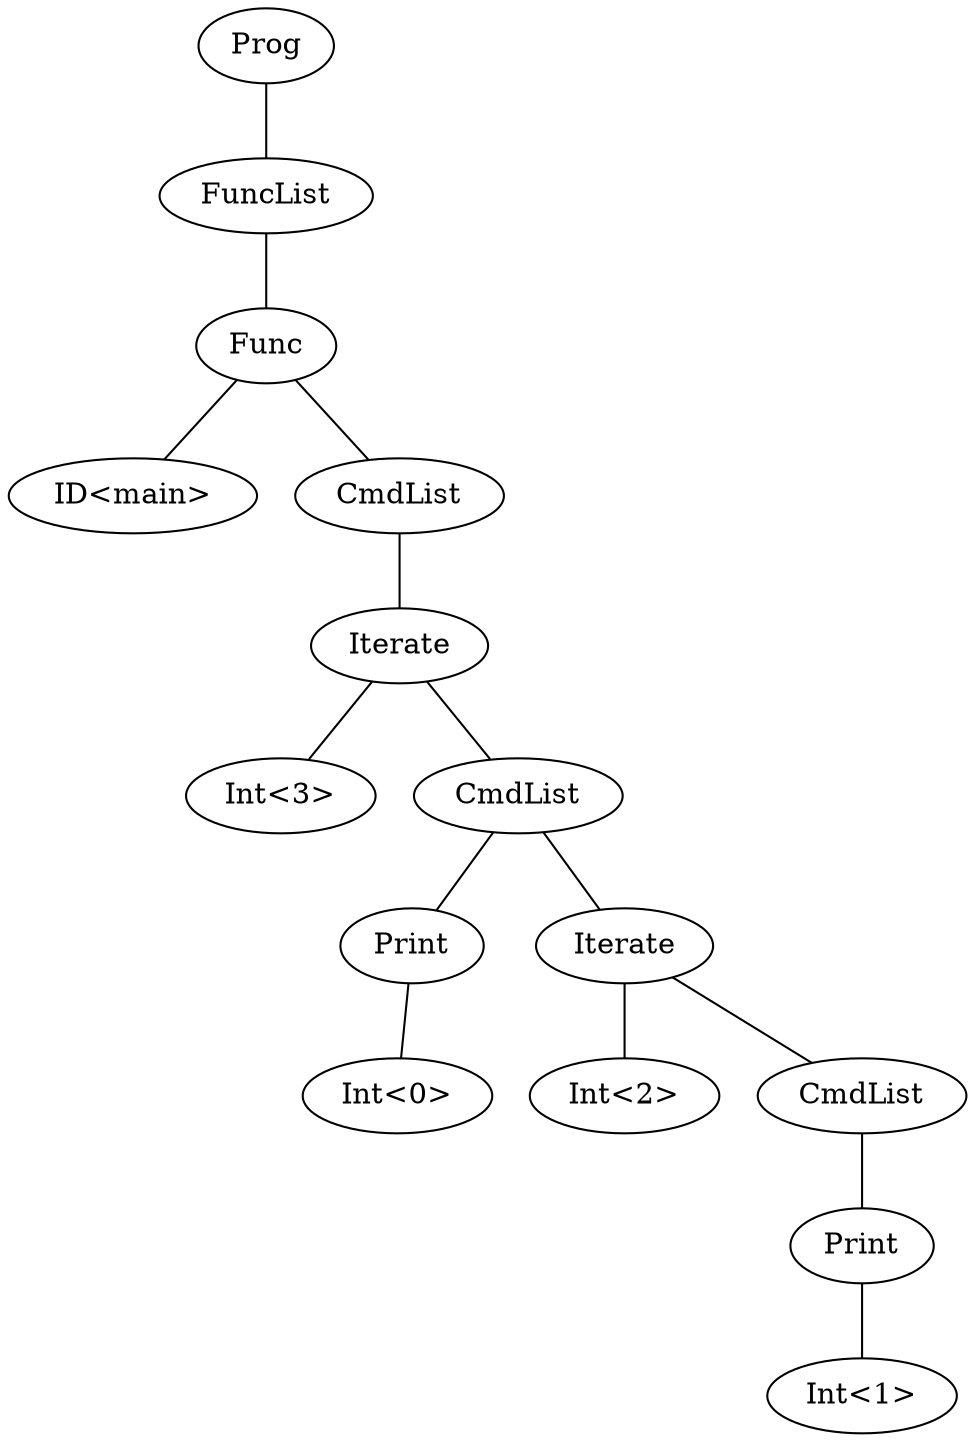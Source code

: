 graph program {
14 [label=Prog]
14--13
13 [label=FuncList]
13--12
12 [label="Func"]
12--11
11 [label="ID<main>"]
12--10
10 [label=CmdList]
10--9
9 [label= "Iterate"]
9--0
0 [label="Int<3>"]
9--3
3 [label=CmdList]
3--2
2 [label="Print"]
2--1
1 [label="Int<0>"]
3--8
8 [label= "Iterate"]
8--4
4 [label="Int<2>"]
8--7
7 [label=CmdList]
7--6
6 [label="Print"]
6--5
5 [label="Int<1>"]
}
